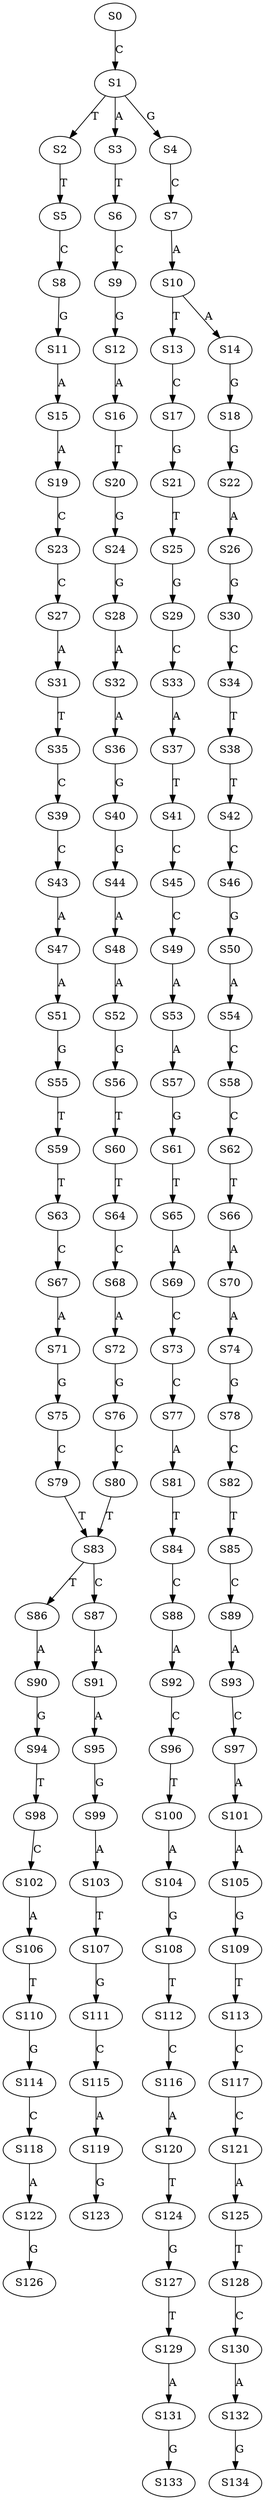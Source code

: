 strict digraph  {
	S0 -> S1 [ label = C ];
	S1 -> S2 [ label = T ];
	S1 -> S3 [ label = A ];
	S1 -> S4 [ label = G ];
	S2 -> S5 [ label = T ];
	S3 -> S6 [ label = T ];
	S4 -> S7 [ label = C ];
	S5 -> S8 [ label = C ];
	S6 -> S9 [ label = C ];
	S7 -> S10 [ label = A ];
	S8 -> S11 [ label = G ];
	S9 -> S12 [ label = G ];
	S10 -> S13 [ label = T ];
	S10 -> S14 [ label = A ];
	S11 -> S15 [ label = A ];
	S12 -> S16 [ label = A ];
	S13 -> S17 [ label = C ];
	S14 -> S18 [ label = G ];
	S15 -> S19 [ label = A ];
	S16 -> S20 [ label = T ];
	S17 -> S21 [ label = G ];
	S18 -> S22 [ label = G ];
	S19 -> S23 [ label = C ];
	S20 -> S24 [ label = G ];
	S21 -> S25 [ label = T ];
	S22 -> S26 [ label = A ];
	S23 -> S27 [ label = C ];
	S24 -> S28 [ label = G ];
	S25 -> S29 [ label = G ];
	S26 -> S30 [ label = G ];
	S27 -> S31 [ label = A ];
	S28 -> S32 [ label = A ];
	S29 -> S33 [ label = C ];
	S30 -> S34 [ label = C ];
	S31 -> S35 [ label = T ];
	S32 -> S36 [ label = A ];
	S33 -> S37 [ label = A ];
	S34 -> S38 [ label = T ];
	S35 -> S39 [ label = C ];
	S36 -> S40 [ label = G ];
	S37 -> S41 [ label = T ];
	S38 -> S42 [ label = T ];
	S39 -> S43 [ label = C ];
	S40 -> S44 [ label = G ];
	S41 -> S45 [ label = C ];
	S42 -> S46 [ label = C ];
	S43 -> S47 [ label = A ];
	S44 -> S48 [ label = A ];
	S45 -> S49 [ label = C ];
	S46 -> S50 [ label = G ];
	S47 -> S51 [ label = A ];
	S48 -> S52 [ label = A ];
	S49 -> S53 [ label = A ];
	S50 -> S54 [ label = A ];
	S51 -> S55 [ label = G ];
	S52 -> S56 [ label = G ];
	S53 -> S57 [ label = A ];
	S54 -> S58 [ label = C ];
	S55 -> S59 [ label = T ];
	S56 -> S60 [ label = T ];
	S57 -> S61 [ label = G ];
	S58 -> S62 [ label = C ];
	S59 -> S63 [ label = T ];
	S60 -> S64 [ label = T ];
	S61 -> S65 [ label = T ];
	S62 -> S66 [ label = T ];
	S63 -> S67 [ label = C ];
	S64 -> S68 [ label = C ];
	S65 -> S69 [ label = A ];
	S66 -> S70 [ label = A ];
	S67 -> S71 [ label = A ];
	S68 -> S72 [ label = A ];
	S69 -> S73 [ label = C ];
	S70 -> S74 [ label = A ];
	S71 -> S75 [ label = G ];
	S72 -> S76 [ label = G ];
	S73 -> S77 [ label = C ];
	S74 -> S78 [ label = G ];
	S75 -> S79 [ label = C ];
	S76 -> S80 [ label = C ];
	S77 -> S81 [ label = A ];
	S78 -> S82 [ label = C ];
	S79 -> S83 [ label = T ];
	S80 -> S83 [ label = T ];
	S81 -> S84 [ label = T ];
	S82 -> S85 [ label = T ];
	S83 -> S86 [ label = T ];
	S83 -> S87 [ label = C ];
	S84 -> S88 [ label = C ];
	S85 -> S89 [ label = C ];
	S86 -> S90 [ label = A ];
	S87 -> S91 [ label = A ];
	S88 -> S92 [ label = A ];
	S89 -> S93 [ label = A ];
	S90 -> S94 [ label = G ];
	S91 -> S95 [ label = A ];
	S92 -> S96 [ label = C ];
	S93 -> S97 [ label = C ];
	S94 -> S98 [ label = T ];
	S95 -> S99 [ label = G ];
	S96 -> S100 [ label = T ];
	S97 -> S101 [ label = A ];
	S98 -> S102 [ label = C ];
	S99 -> S103 [ label = A ];
	S100 -> S104 [ label = A ];
	S101 -> S105 [ label = A ];
	S102 -> S106 [ label = A ];
	S103 -> S107 [ label = T ];
	S104 -> S108 [ label = G ];
	S105 -> S109 [ label = G ];
	S106 -> S110 [ label = T ];
	S107 -> S111 [ label = G ];
	S108 -> S112 [ label = T ];
	S109 -> S113 [ label = T ];
	S110 -> S114 [ label = G ];
	S111 -> S115 [ label = C ];
	S112 -> S116 [ label = C ];
	S113 -> S117 [ label = C ];
	S114 -> S118 [ label = C ];
	S115 -> S119 [ label = A ];
	S116 -> S120 [ label = A ];
	S117 -> S121 [ label = C ];
	S118 -> S122 [ label = A ];
	S119 -> S123 [ label = G ];
	S120 -> S124 [ label = T ];
	S121 -> S125 [ label = A ];
	S122 -> S126 [ label = G ];
	S124 -> S127 [ label = G ];
	S125 -> S128 [ label = T ];
	S127 -> S129 [ label = T ];
	S128 -> S130 [ label = C ];
	S129 -> S131 [ label = A ];
	S130 -> S132 [ label = A ];
	S131 -> S133 [ label = G ];
	S132 -> S134 [ label = G ];
}
